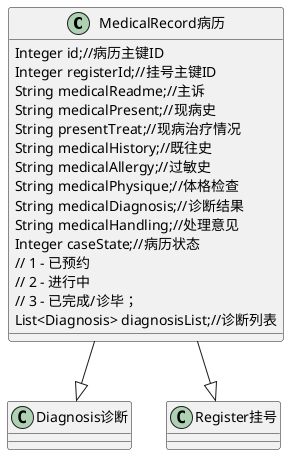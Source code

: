 @startuml
class MedicalRecord病历{
    Integer id;//病历主键ID
    Integer registerId;//挂号主键ID
    String medicalReadme;//主诉
    String medicalPresent;//现病史
    String presentTreat;//现病治疗情况
    String medicalHistory;//既往史
    String medicalAllergy;//过敏史
    String medicalPhysique;//体格检查
    String medicalDiagnosis;//诊断结果
    String medicalHandling;//处理意见
    Integer caseState;//病历状态
    // 1 - 已预约
    // 2 - 进行中
    // 3 - 已完成/诊毕；
    List<Diagnosis> diagnosisList;//诊断列表

}

MedicalRecord病历 --|> Diagnosis诊断
MedicalRecord病历 --|> Register挂号

class Diagnosis诊断{
}
class Register挂号{
}
@enduml


